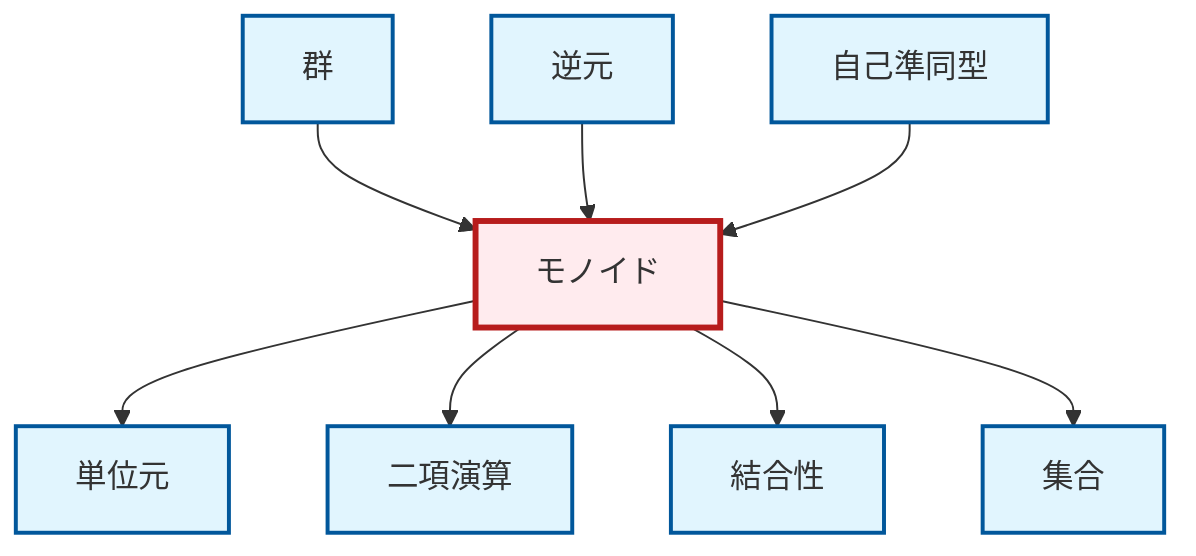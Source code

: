graph TD
    classDef definition fill:#e1f5fe,stroke:#01579b,stroke-width:2px
    classDef theorem fill:#f3e5f5,stroke:#4a148c,stroke-width:2px
    classDef axiom fill:#fff3e0,stroke:#e65100,stroke-width:2px
    classDef example fill:#e8f5e9,stroke:#1b5e20,stroke-width:2px
    classDef current fill:#ffebee,stroke:#b71c1c,stroke-width:3px
    def-inverse-element["逆元"]:::definition
    def-set["集合"]:::definition
    def-binary-operation["二項演算"]:::definition
    def-endomorphism["自己準同型"]:::definition
    def-identity-element["単位元"]:::definition
    def-group["群"]:::definition
    def-associativity["結合性"]:::definition
    def-monoid["モノイド"]:::definition
    def-monoid --> def-identity-element
    def-monoid --> def-binary-operation
    def-group --> def-monoid
    def-inverse-element --> def-monoid
    def-endomorphism --> def-monoid
    def-monoid --> def-associativity
    def-monoid --> def-set
    class def-monoid current